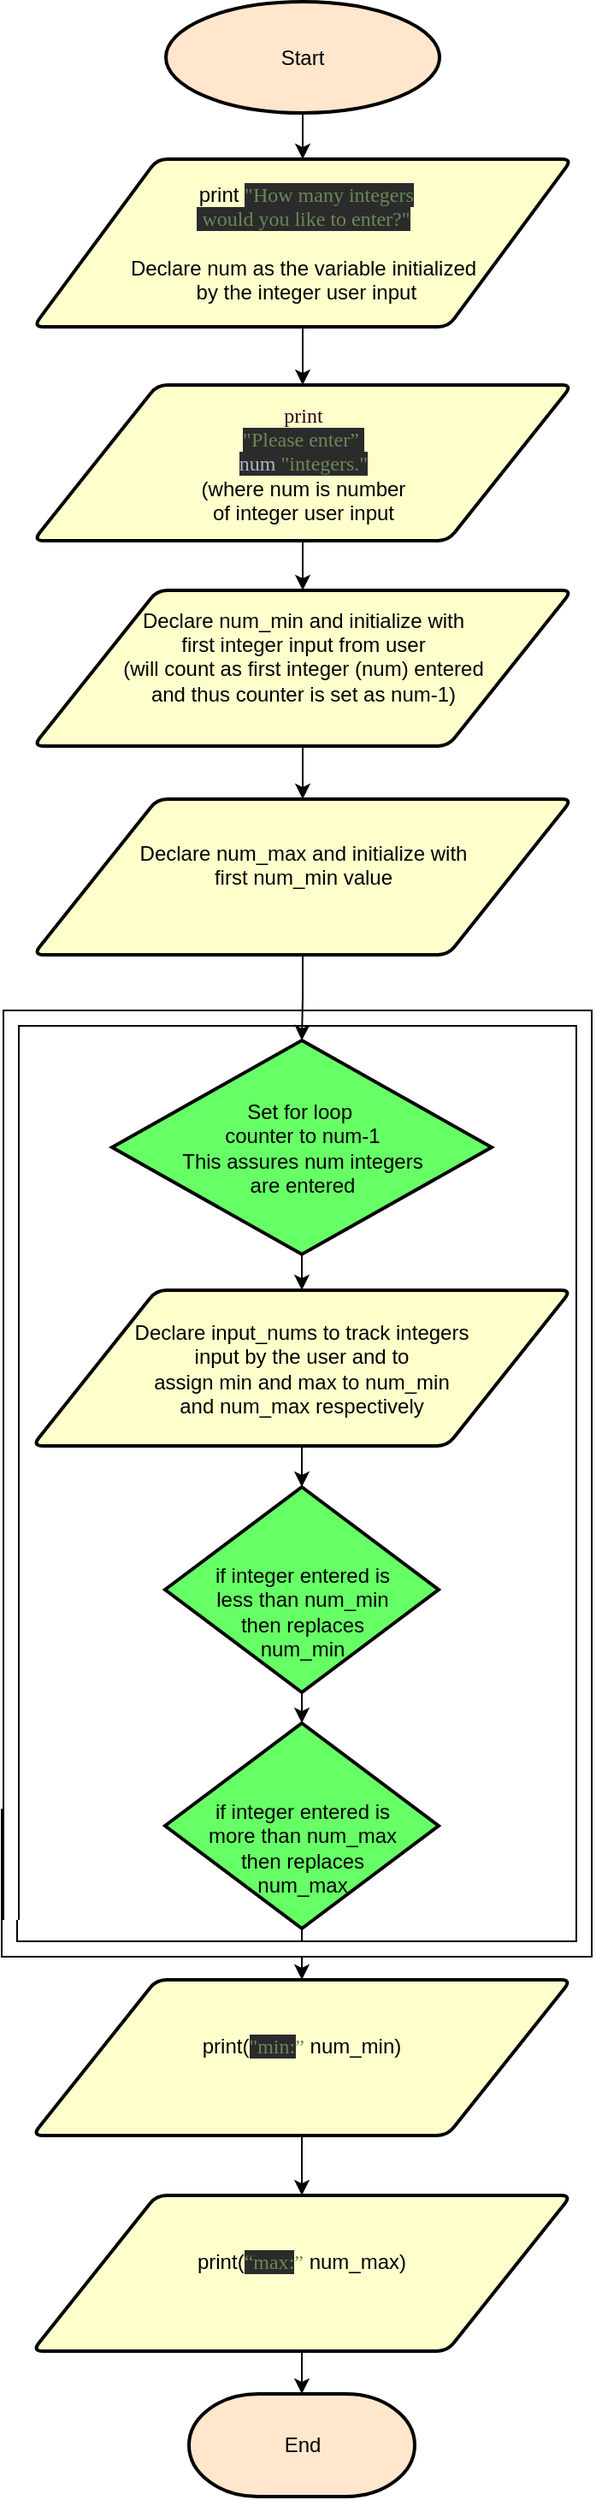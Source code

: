 <mxfile version="12.5.5" type="github">
  <diagram id="C5RBs43oDa-KdzZeNtuy" name="Page-1">
    <mxGraphModel dx="549" dy="1806" grid="0" gridSize="10" guides="1" tooltips="1" connect="1" arrows="1" fold="1" page="1" pageScale="1" pageWidth="827" pageHeight="1169" math="0" shadow="0">
      <root>
        <mxCell id="WIyWlLk6GJQsqaUBKTNV-0"/>
        <mxCell id="WIyWlLk6GJQsqaUBKTNV-1" parent="WIyWlLk6GJQsqaUBKTNV-0"/>
        <mxCell id="YAJCDJA3JRHrWHHWti8Y-43" value="" style="edgeStyle=orthogonalEdgeStyle;rounded=0;orthogonalLoop=1;jettySize=auto;html=1;" edge="1" parent="WIyWlLk6GJQsqaUBKTNV-1" source="zFGTWXLyDL38vy-QKdds-0" target="YAJCDJA3JRHrWHHWti8Y-41">
          <mxGeometry relative="1" as="geometry"/>
        </mxCell>
        <mxCell id="zFGTWXLyDL38vy-QKdds-0" value="Start" style="strokeWidth=2;html=1;shape=mxgraph.flowchart.start_1;whiteSpace=wrap;fillColor=#FFE6CC;" parent="WIyWlLk6GJQsqaUBKTNV-1" vertex="1">
          <mxGeometry x="336" y="-1125" width="160" height="65" as="geometry"/>
        </mxCell>
        <mxCell id="zFGTWXLyDL38vy-QKdds-2" value="End" style="strokeWidth=2;html=1;shape=mxgraph.flowchart.terminator;whiteSpace=wrap;fillColor=#FFE6CC;" parent="WIyWlLk6GJQsqaUBKTNV-1" vertex="1">
          <mxGeometry x="349.5" y="273" width="132" height="60" as="geometry"/>
        </mxCell>
        <mxCell id="YAJCDJA3JRHrWHHWti8Y-35" value="" style="edgeStyle=orthogonalEdgeStyle;rounded=0;orthogonalLoop=1;jettySize=auto;html=1;" edge="1" parent="WIyWlLk6GJQsqaUBKTNV-1" source="YAJCDJA3JRHrWHHWti8Y-7" target="YAJCDJA3JRHrWHHWti8Y-25">
          <mxGeometry relative="1" as="geometry"/>
        </mxCell>
        <mxCell id="YAJCDJA3JRHrWHHWti8Y-7" value="&lt;p style=&quot;line-height: 117%&quot;&gt;&lt;br&gt;&lt;/p&gt;&lt;p style=&quot;line-height: 117%&quot;&gt;if integer entered is &lt;br&gt;less than num_min&lt;br&gt;then replaces&lt;br&gt;num_min&lt;br&gt;&lt;/p&gt;" style="strokeWidth=2;html=1;shape=mxgraph.flowchart.decision;whiteSpace=wrap;fillColor=#66FF66;" vertex="1" parent="WIyWlLk6GJQsqaUBKTNV-1">
          <mxGeometry x="335.5" y="-257" width="160" height="120" as="geometry"/>
        </mxCell>
        <mxCell id="YAJCDJA3JRHrWHHWti8Y-61" value="" style="edgeStyle=orthogonalEdgeStyle;rounded=0;orthogonalLoop=1;jettySize=auto;html=1;" edge="1" parent="WIyWlLk6GJQsqaUBKTNV-1" source="YAJCDJA3JRHrWHHWti8Y-25" target="YAJCDJA3JRHrWHHWti8Y-60">
          <mxGeometry relative="1" as="geometry"/>
        </mxCell>
        <mxCell id="YAJCDJA3JRHrWHHWti8Y-25" value="&lt;p style=&quot;line-height: 117%&quot;&gt;&lt;br&gt;&lt;/p&gt;&lt;p style=&quot;line-height: 117%&quot;&gt;if integer entered is &lt;br&gt;more than num_max&lt;br&gt;then replaces&lt;br&gt;num_max&lt;br&gt;&lt;/p&gt;" style="strokeWidth=2;html=1;shape=mxgraph.flowchart.decision;whiteSpace=wrap;fillColor=#66FF66;" vertex="1" parent="WIyWlLk6GJQsqaUBKTNV-1">
          <mxGeometry x="335.5" y="-119" width="160" height="120" as="geometry"/>
        </mxCell>
        <mxCell id="YAJCDJA3JRHrWHHWti8Y-38" value="" style="shape=filledEdge;rounded=0;fixDash=1;endArrow=none;strokeWidth=10;fillColor=#ffffff;edgeStyle=orthogonalEdgeStyle;" edge="1" parent="WIyWlLk6GJQsqaUBKTNV-1">
          <mxGeometry width="60" height="40" relative="1" as="geometry">
            <mxPoint x="249.5" y="-64" as="sourcePoint"/>
            <mxPoint x="580.5" y="-507" as="targetPoint"/>
            <Array as="points">
              <mxPoint x="244.5" y="-64"/>
              <mxPoint x="244.5" y="13"/>
              <mxPoint x="580.5" y="13"/>
            </Array>
          </mxGeometry>
        </mxCell>
        <mxCell id="YAJCDJA3JRHrWHHWti8Y-40" value="" style="shape=filledEdge;rounded=0;fixDash=1;endArrow=none;strokeWidth=10;fillColor=#ffffff;edgeStyle=orthogonalEdgeStyle;" edge="1" parent="WIyWlLk6GJQsqaUBKTNV-1">
          <mxGeometry width="60" height="40" relative="1" as="geometry">
            <mxPoint x="580.5" y="-461" as="sourcePoint"/>
            <mxPoint x="245.5" y="-4" as="targetPoint"/>
            <Array as="points">
              <mxPoint x="580.5" y="-531"/>
              <mxPoint x="245.5" y="-531"/>
            </Array>
          </mxGeometry>
        </mxCell>
        <mxCell id="YAJCDJA3JRHrWHHWti8Y-68" value="" style="edgeStyle=orthogonalEdgeStyle;rounded=0;orthogonalLoop=1;jettySize=auto;html=1;" edge="1" parent="WIyWlLk6GJQsqaUBKTNV-1" source="YAJCDJA3JRHrWHHWti8Y-41" target="YAJCDJA3JRHrWHHWti8Y-46">
          <mxGeometry relative="1" as="geometry"/>
        </mxCell>
        <mxCell id="YAJCDJA3JRHrWHHWti8Y-41" value="&lt;span style=&quot;white-space: normal&quot;&gt;&amp;nbsp;print&amp;nbsp;&lt;/span&gt;&lt;font color=&quot;#6a8759&quot; face=&quot;Menlo&quot; style=&quot;white-space: normal&quot;&gt;&lt;span style=&quot;background-color: rgb(43 , 43 , 43)&quot;&gt;&quot;How many integers&lt;br&gt;&amp;nbsp;would you like to enter?&quot;&lt;br&gt;&lt;/span&gt;&lt;/font&gt;&lt;span style=&quot;white-space: normal&quot;&gt;&amp;nbsp; &amp;nbsp;&amp;nbsp;&lt;br&gt;Declare num as the variable&amp;nbsp;&lt;/span&gt;initialized&lt;br&gt;&amp;nbsp;by&amp;nbsp;&lt;span style=&quot;text-align: left&quot;&gt;the integer user input&lt;/span&gt;" style="shape=parallelogram;html=1;strokeWidth=2;perimeter=parallelogramPerimeter;whiteSpace=wrap;rounded=1;arcSize=12;size=0.23;fillColor=#FFFFCC;" vertex="1" parent="WIyWlLk6GJQsqaUBKTNV-1">
          <mxGeometry x="258.5" y="-1033" width="315" height="98" as="geometry"/>
        </mxCell>
        <mxCell id="YAJCDJA3JRHrWHHWti8Y-49" value="" style="edgeStyle=orthogonalEdgeStyle;rounded=0;orthogonalLoop=1;jettySize=auto;html=1;" edge="1" parent="WIyWlLk6GJQsqaUBKTNV-1" source="YAJCDJA3JRHrWHHWti8Y-46" target="YAJCDJA3JRHrWHHWti8Y-48">
          <mxGeometry relative="1" as="geometry"/>
        </mxCell>
        <mxCell id="YAJCDJA3JRHrWHHWti8Y-46" value="&lt;span style=&quot;font-size: 9pt ; white-space: nowrap ; font-family: &amp;#34;menlo&amp;#34;&quot;&gt;&lt;font color=&quot;#33001a&quot;&gt;print&lt;/font&gt;&lt;br&gt;&lt;/span&gt;&lt;span style=&quot;white-space: nowrap ; color: rgb(106 , 135 , 89) ; font-family: &amp;#34;menlo&amp;#34; ; background-color: rgb(43 , 43 , 43)&quot;&gt;&quot;Please enter”&lt;/span&gt;&lt;span style=&quot;color: rgb(106 , 135 , 89) ; font-family: &amp;#34;menlo&amp;#34; ; white-space: nowrap ; background-color: rgb(43 , 43 , 43)&quot;&gt;&amp;nbsp;&lt;/span&gt;&lt;span style=&quot;white-space: nowrap ; color: rgb(106 , 135 , 89) ; font-family: &amp;#34;menlo&amp;#34; ; background-color: rgb(43 , 43 , 43)&quot;&gt;&lt;br&gt;&lt;/span&gt;&lt;span style=&quot;font-size: 9pt ; white-space: nowrap&quot;&gt;&lt;font color=&quot;#a9b7c6&quot; face=&quot;Menlo&quot;&gt;&lt;span style=&quot;background-color: rgb(43 , 43 , 43)&quot;&gt;num&amp;nbsp;&lt;/span&gt;&lt;/font&gt;&lt;/span&gt;&lt;span style=&quot;white-space: nowrap ; color: rgb(106 , 135 , 89) ; font-family: &amp;#34;menlo&amp;#34; ; background-color: rgb(43 , 43 , 43)&quot;&gt;&quot;integers.&quot;&lt;/span&gt;&lt;span style=&quot;font-size: 9pt ; white-space: nowrap&quot;&gt;&lt;font color=&quot;#a9b7c6&quot; face=&quot;Menlo&quot;&gt;&lt;span style=&quot;background-color: rgb(43 , 43 , 43)&quot;&gt;&lt;br&gt;&lt;/span&gt;&lt;/font&gt;(where num is number&lt;br&gt;of integer user input&lt;/span&gt;" style="shape=parallelogram;html=1;strokeWidth=2;perimeter=parallelogramPerimeter;whiteSpace=wrap;rounded=1;arcSize=12;size=0.23;fillColor=#FFFFCC;" vertex="1" parent="WIyWlLk6GJQsqaUBKTNV-1">
          <mxGeometry x="258.5" y="-901" width="315" height="91" as="geometry"/>
        </mxCell>
        <mxCell id="YAJCDJA3JRHrWHHWti8Y-51" value="" style="edgeStyle=orthogonalEdgeStyle;rounded=0;orthogonalLoop=1;jettySize=auto;html=1;" edge="1" parent="WIyWlLk6GJQsqaUBKTNV-1" source="YAJCDJA3JRHrWHHWti8Y-48" target="YAJCDJA3JRHrWHHWti8Y-50">
          <mxGeometry relative="1" as="geometry"/>
        </mxCell>
        <mxCell id="YAJCDJA3JRHrWHHWti8Y-48" value="&lt;span style=&quot;white-space: nowrap&quot;&gt;Declare&lt;/span&gt;&lt;span style=&quot;font-size: 9pt ; white-space: nowrap&quot;&gt;&amp;nbsp;num_min and initialize with&lt;br&gt;first integer input from user &lt;br&gt;(will count as first integer (num) entered&lt;br&gt;and thus counter is set as num-1)&lt;br&gt;&lt;br&gt;&lt;/span&gt;" style="shape=parallelogram;html=1;strokeWidth=2;perimeter=parallelogramPerimeter;whiteSpace=wrap;rounded=1;arcSize=12;size=0.23;fillColor=#FFFFCC;" vertex="1" parent="WIyWlLk6GJQsqaUBKTNV-1">
          <mxGeometry x="258.5" y="-781" width="315" height="91" as="geometry"/>
        </mxCell>
        <mxCell id="YAJCDJA3JRHrWHHWti8Y-69" value="" style="edgeStyle=orthogonalEdgeStyle;rounded=0;orthogonalLoop=1;jettySize=auto;html=1;" edge="1" parent="WIyWlLk6GJQsqaUBKTNV-1" source="YAJCDJA3JRHrWHHWti8Y-50" target="YAJCDJA3JRHrWHHWti8Y-55">
          <mxGeometry relative="1" as="geometry"/>
        </mxCell>
        <mxCell id="YAJCDJA3JRHrWHHWti8Y-50" value="&lt;span style=&quot;white-space: nowrap&quot;&gt;Declare&lt;/span&gt;&lt;span style=&quot;font-size: 9pt ; white-space: nowrap&quot;&gt;&amp;nbsp;num_max and initialize with&lt;br&gt;first num_min value&lt;br&gt;&lt;br&gt;&lt;/span&gt;" style="shape=parallelogram;html=1;strokeWidth=2;perimeter=parallelogramPerimeter;whiteSpace=wrap;rounded=1;arcSize=12;size=0.23;fillColor=#FFFFCC;" vertex="1" parent="WIyWlLk6GJQsqaUBKTNV-1">
          <mxGeometry x="258.5" y="-659" width="315" height="91" as="geometry"/>
        </mxCell>
        <mxCell id="YAJCDJA3JRHrWHHWti8Y-58" value="" style="edgeStyle=orthogonalEdgeStyle;rounded=0;orthogonalLoop=1;jettySize=auto;html=1;" edge="1" parent="WIyWlLk6GJQsqaUBKTNV-1" source="YAJCDJA3JRHrWHHWti8Y-55" target="YAJCDJA3JRHrWHHWti8Y-57">
          <mxGeometry relative="1" as="geometry"/>
        </mxCell>
        <mxCell id="YAJCDJA3JRHrWHHWti8Y-55" value="&lt;p style=&quot;line-height: 117%&quot;&gt;Set for loop&amp;nbsp;&lt;br&gt;counter to num-1&lt;br&gt;This assures num integers&lt;br&gt;are entered&lt;br&gt;&lt;/p&gt;" style="strokeWidth=2;html=1;shape=mxgraph.flowchart.decision;whiteSpace=wrap;fillColor=#66FF66;" vertex="1" parent="WIyWlLk6GJQsqaUBKTNV-1">
          <mxGeometry x="304.5" y="-518" width="222" height="125" as="geometry"/>
        </mxCell>
        <mxCell id="YAJCDJA3JRHrWHHWti8Y-59" value="" style="edgeStyle=orthogonalEdgeStyle;rounded=0;orthogonalLoop=1;jettySize=auto;html=1;" edge="1" parent="WIyWlLk6GJQsqaUBKTNV-1" source="YAJCDJA3JRHrWHHWti8Y-57" target="YAJCDJA3JRHrWHHWti8Y-7">
          <mxGeometry relative="1" as="geometry"/>
        </mxCell>
        <mxCell id="YAJCDJA3JRHrWHHWti8Y-57" value="&lt;span style=&quot;white-space: nowrap&quot;&gt;Declare input_nums to track integers&lt;br&gt;&lt;/span&gt;input by the user and to&lt;br&gt;assign min and max to num_min&lt;br&gt;and num_max respectively&lt;span style=&quot;font-size: 9pt ; white-space: nowrap&quot;&gt;&lt;br&gt;&lt;/span&gt;" style="shape=parallelogram;html=1;strokeWidth=2;perimeter=parallelogramPerimeter;whiteSpace=wrap;rounded=1;arcSize=12;size=0.23;fillColor=#FFFFCC;" vertex="1" parent="WIyWlLk6GJQsqaUBKTNV-1">
          <mxGeometry x="258" y="-372" width="315" height="91" as="geometry"/>
        </mxCell>
        <mxCell id="YAJCDJA3JRHrWHHWti8Y-65" value="" style="edgeStyle=orthogonalEdgeStyle;rounded=0;orthogonalLoop=1;jettySize=auto;html=1;" edge="1" parent="WIyWlLk6GJQsqaUBKTNV-1" source="YAJCDJA3JRHrWHHWti8Y-60" target="YAJCDJA3JRHrWHHWti8Y-64">
          <mxGeometry relative="1" as="geometry"/>
        </mxCell>
        <mxCell id="YAJCDJA3JRHrWHHWti8Y-60" value="&lt;span style=&quot;white-space: nowrap&quot;&gt;print(&lt;/span&gt;&lt;span style=&quot;color: rgb(106 , 135 , 89) ; font-family: &amp;#34;menlo&amp;#34; ; font-size: 9pt ; background-color: rgb(43 , 43 , 43)&quot;&gt;&quot;min:&lt;/span&gt;&lt;font color=&quot;#6a8759&quot; face=&quot;menlo&quot;&gt;&lt;span&gt;”&lt;/span&gt;&lt;/font&gt;&amp;nbsp;num_min)&lt;br&gt;&lt;span style=&quot;font-size: 9pt ; white-space: nowrap&quot;&gt;&lt;br&gt;&lt;/span&gt;" style="shape=parallelogram;html=1;strokeWidth=2;perimeter=parallelogramPerimeter;whiteSpace=wrap;rounded=1;arcSize=12;size=0.23;fillColor=#FFFFCC;" vertex="1" parent="WIyWlLk6GJQsqaUBKTNV-1">
          <mxGeometry x="258" y="31" width="315" height="91" as="geometry"/>
        </mxCell>
        <mxCell id="YAJCDJA3JRHrWHHWti8Y-67" value="" style="edgeStyle=orthogonalEdgeStyle;rounded=0;orthogonalLoop=1;jettySize=auto;html=1;" edge="1" parent="WIyWlLk6GJQsqaUBKTNV-1" source="YAJCDJA3JRHrWHHWti8Y-64" target="zFGTWXLyDL38vy-QKdds-2">
          <mxGeometry relative="1" as="geometry"/>
        </mxCell>
        <mxCell id="YAJCDJA3JRHrWHHWti8Y-64" value="&lt;span style=&quot;white-space: nowrap&quot;&gt;print(&lt;/span&gt;&lt;span style=&quot;background-color: rgb(43 , 43 , 43)&quot;&gt;&lt;font color=&quot;#6a8759&quot; face=&quot;menlo&quot;&gt;&lt;span&gt;“max&lt;/span&gt;&lt;span style=&quot;font-size: 9pt&quot;&gt;:&lt;/span&gt;&lt;/font&gt;&lt;/span&gt;&lt;font color=&quot;#6a8759&quot; face=&quot;menlo&quot;&gt;&lt;span&gt;”&lt;/span&gt;&lt;/font&gt;&amp;nbsp;num_max)&lt;br&gt;&lt;span style=&quot;font-size: 9pt ; white-space: nowrap&quot;&gt;&lt;br&gt;&lt;/span&gt;" style="shape=parallelogram;html=1;strokeWidth=2;perimeter=parallelogramPerimeter;whiteSpace=wrap;rounded=1;arcSize=12;size=0.23;fillColor=#FFFFCC;" vertex="1" parent="WIyWlLk6GJQsqaUBKTNV-1">
          <mxGeometry x="258" y="157" width="315" height="91" as="geometry"/>
        </mxCell>
      </root>
    </mxGraphModel>
  </diagram>
</mxfile>
